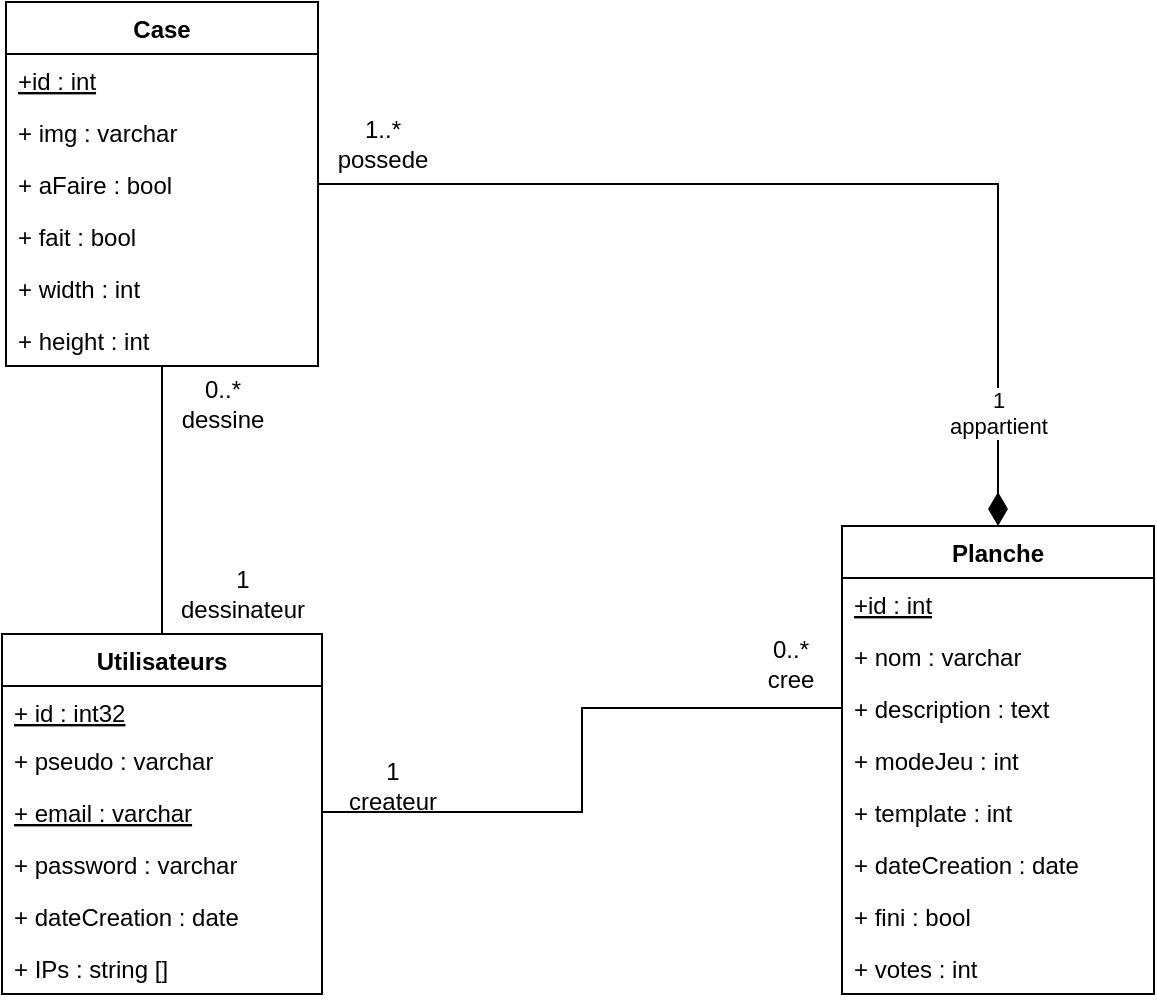 <mxfile version="12.9.9" type="device"><diagram id="f7CWoXbquaALy3-PymSP" name="Page-1"><mxGraphModel dx="1138" dy="1798" grid="1" gridSize="10" guides="1" tooltips="1" connect="1" arrows="1" fold="1" page="1" pageScale="1" pageWidth="827" pageHeight="1169" math="0" shadow="0"><root><mxCell id="0"/><mxCell id="1" parent="0"/><mxCell id="_M11spOdPWBFvZ2H_VfN-5" value="Utilisateurs" style="swimlane;fontStyle=1;align=center;verticalAlign=top;childLayout=stackLayout;horizontal=1;startSize=26;horizontalStack=0;resizeParent=1;resizeParentMax=0;resizeLast=0;collapsible=1;marginBottom=0;" vertex="1" parent="1"><mxGeometry x="20" y="160" width="160" height="180" as="geometry"/></mxCell><mxCell id="_M11spOdPWBFvZ2H_VfN-6" value="+ id : int32" style="text;strokeColor=none;fillColor=none;align=left;verticalAlign=top;spacingLeft=4;spacingRight=4;overflow=hidden;rotatable=0;points=[[0,0.5],[1,0.5]];portConstraint=eastwest;fontStyle=4" vertex="1" parent="_M11spOdPWBFvZ2H_VfN-5"><mxGeometry y="26" width="160" height="24" as="geometry"/></mxCell><mxCell id="_M11spOdPWBFvZ2H_VfN-9" value="+ pseudo : varchar" style="text;strokeColor=none;fillColor=none;align=left;verticalAlign=top;spacingLeft=4;spacingRight=4;overflow=hidden;rotatable=0;points=[[0,0.5],[1,0.5]];portConstraint=eastwest;" vertex="1" parent="_M11spOdPWBFvZ2H_VfN-5"><mxGeometry y="50" width="160" height="26" as="geometry"/></mxCell><mxCell id="_M11spOdPWBFvZ2H_VfN-11" value="+ email : varchar" style="text;strokeColor=none;fillColor=none;align=left;verticalAlign=top;spacingLeft=4;spacingRight=4;overflow=hidden;rotatable=0;points=[[0,0.5],[1,0.5]];portConstraint=eastwest;fontStyle=4" vertex="1" parent="_M11spOdPWBFvZ2H_VfN-5"><mxGeometry y="76" width="160" height="26" as="geometry"/></mxCell><mxCell id="_M11spOdPWBFvZ2H_VfN-46" value="+ password : varchar" style="text;strokeColor=none;fillColor=none;align=left;verticalAlign=top;spacingLeft=4;spacingRight=4;overflow=hidden;rotatable=0;points=[[0,0.5],[1,0.5]];portConstraint=eastwest;" vertex="1" parent="_M11spOdPWBFvZ2H_VfN-5"><mxGeometry y="102" width="160" height="26" as="geometry"/></mxCell><mxCell id="_M11spOdPWBFvZ2H_VfN-12" value="+ dateCreation : date" style="text;strokeColor=none;fillColor=none;align=left;verticalAlign=top;spacingLeft=4;spacingRight=4;overflow=hidden;rotatable=0;points=[[0,0.5],[1,0.5]];portConstraint=eastwest;" vertex="1" parent="_M11spOdPWBFvZ2H_VfN-5"><mxGeometry y="128" width="160" height="26" as="geometry"/></mxCell><mxCell id="_M11spOdPWBFvZ2H_VfN-10" value="+ IPs : string []" style="text;strokeColor=none;fillColor=none;align=left;verticalAlign=top;spacingLeft=4;spacingRight=4;overflow=hidden;rotatable=0;points=[[0,0.5],[1,0.5]];portConstraint=eastwest;" vertex="1" parent="_M11spOdPWBFvZ2H_VfN-5"><mxGeometry y="154" width="160" height="26" as="geometry"/></mxCell><mxCell id="_M11spOdPWBFvZ2H_VfN-32" style="edgeStyle=orthogonalEdgeStyle;rounded=0;orthogonalLoop=1;jettySize=auto;html=1;endArrow=none;endFill=0;" edge="1" parent="1" source="_M11spOdPWBFvZ2H_VfN-11" target="_M11spOdPWBFvZ2H_VfN-4"><mxGeometry relative="1" as="geometry"/></mxCell><mxCell id="_M11spOdPWBFvZ2H_VfN-33" value="&lt;div&gt;1&lt;/div&gt;&lt;div&gt;createur&lt;br&gt;&lt;/div&gt;" style="text;html=1;align=center;verticalAlign=middle;resizable=0;points=[];" vertex="1" connectable="0" parent="_M11spOdPWBFvZ2H_VfN-32"><mxGeometry x="-0.576" relative="1" as="geometry"><mxPoint x="-31.33" y="-13" as="offset"/></mxGeometry></mxCell><mxCell id="_M11spOdPWBFvZ2H_VfN-34" value="&lt;div&gt;0..*&lt;/div&gt;&lt;div&gt;cree&lt;br&gt;&lt;/div&gt;" style="text;html=1;align=center;verticalAlign=middle;resizable=0;points=[];autosize=1;" vertex="1" parent="1"><mxGeometry x="394" y="160" width="40" height="30" as="geometry"/></mxCell><mxCell id="_M11spOdPWBFvZ2H_VfN-38" style="edgeStyle=orthogonalEdgeStyle;rounded=0;orthogonalLoop=1;jettySize=auto;html=1;entryX=0.5;entryY=0;entryDx=0;entryDy=0;endArrow=none;endFill=0;" edge="1" parent="1" source="_M11spOdPWBFvZ2H_VfN-17" target="_M11spOdPWBFvZ2H_VfN-5"><mxGeometry relative="1" as="geometry"/></mxCell><mxCell id="_M11spOdPWBFvZ2H_VfN-37" value="&lt;div&gt;0..*&lt;/div&gt;&lt;div&gt;dessine&lt;br&gt;&lt;/div&gt;" style="text;html=1;align=center;verticalAlign=middle;resizable=0;points=[];autosize=1;" vertex="1" parent="1"><mxGeometry x="100" y="30" width="60" height="30" as="geometry"/></mxCell><mxCell id="_M11spOdPWBFvZ2H_VfN-41" value="&lt;div&gt;1&lt;/div&gt;&lt;div&gt;dessinateur&lt;br&gt;&lt;/div&gt;" style="text;html=1;align=center;verticalAlign=middle;resizable=0;points=[];" vertex="1" connectable="0" parent="1"><mxGeometry x="-0.576" relative="1" as="geometry"><mxPoint x="140" y="140" as="offset"/></mxGeometry></mxCell><mxCell id="_M11spOdPWBFvZ2H_VfN-44" value="&lt;div align=&quot;center&quot;&gt;1&lt;/div&gt;&lt;div align=&quot;center&quot;&gt;appartient&lt;/div&gt;" style="endArrow=none;html=1;endSize=12;startArrow=diamondThin;startSize=14;startFill=1;edgeStyle=orthogonalEdgeStyle;align=center;verticalAlign=bottom;exitX=0.5;exitY=0;exitDx=0;exitDy=0;endFill=0;rounded=0;" edge="1" parent="1" source="_M11spOdPWBFvZ2H_VfN-1" target="_M11spOdPWBFvZ2H_VfN-20"><mxGeometry x="-0.838" relative="1" as="geometry"><mxPoint x="460" y="130" as="sourcePoint"/><mxPoint x="620" y="130" as="targetPoint"/><mxPoint as="offset"/></mxGeometry></mxCell><mxCell id="_M11spOdPWBFvZ2H_VfN-45" value="&lt;div&gt;1..*&lt;/div&gt;&lt;div&gt;possede&lt;br&gt;&lt;/div&gt;" style="text;html=1;align=center;verticalAlign=middle;resizable=0;points=[];autosize=1;" vertex="1" parent="1"><mxGeometry x="180" y="-100" width="60" height="30" as="geometry"/></mxCell><mxCell id="_M11spOdPWBFvZ2H_VfN-17" value="Case" style="swimlane;fontStyle=1;childLayout=stackLayout;horizontal=1;startSize=26;fillColor=none;horizontalStack=0;resizeParent=1;resizeParentMax=0;resizeLast=0;collapsible=1;marginBottom=0;" vertex="1" parent="1"><mxGeometry x="22" y="-156" width="156" height="182" as="geometry"/></mxCell><mxCell id="_M11spOdPWBFvZ2H_VfN-18" value="+id : int" style="text;strokeColor=none;fillColor=none;align=left;verticalAlign=top;spacingLeft=4;spacingRight=4;overflow=hidden;rotatable=0;points=[[0,0.5],[1,0.5]];portConstraint=eastwest;fontStyle=4" vertex="1" parent="_M11spOdPWBFvZ2H_VfN-17"><mxGeometry y="26" width="156" height="26" as="geometry"/></mxCell><mxCell id="_M11spOdPWBFvZ2H_VfN-19" value="+ img : varchar" style="text;strokeColor=none;fillColor=none;align=left;verticalAlign=top;spacingLeft=4;spacingRight=4;overflow=hidden;rotatable=0;points=[[0,0.5],[1,0.5]];portConstraint=eastwest;" vertex="1" parent="_M11spOdPWBFvZ2H_VfN-17"><mxGeometry y="52" width="156" height="26" as="geometry"/></mxCell><mxCell id="_M11spOdPWBFvZ2H_VfN-20" value="+ aFaire : bool" style="text;strokeColor=none;fillColor=none;align=left;verticalAlign=top;spacingLeft=4;spacingRight=4;overflow=hidden;rotatable=0;points=[[0,0.5],[1,0.5]];portConstraint=eastwest;" vertex="1" parent="_M11spOdPWBFvZ2H_VfN-17"><mxGeometry y="78" width="156" height="26" as="geometry"/></mxCell><mxCell id="_M11spOdPWBFvZ2H_VfN-21" value="+ fait : bool" style="text;strokeColor=none;fillColor=none;align=left;verticalAlign=top;spacingLeft=4;spacingRight=4;overflow=hidden;rotatable=0;points=[[0,0.5],[1,0.5]];portConstraint=eastwest;" vertex="1" parent="_M11spOdPWBFvZ2H_VfN-17"><mxGeometry y="104" width="156" height="26" as="geometry"/></mxCell><mxCell id="_M11spOdPWBFvZ2H_VfN-22" value="+ width : int" style="text;strokeColor=none;fillColor=none;align=left;verticalAlign=top;spacingLeft=4;spacingRight=4;overflow=hidden;rotatable=0;points=[[0,0.5],[1,0.5]];portConstraint=eastwest;" vertex="1" parent="_M11spOdPWBFvZ2H_VfN-17"><mxGeometry y="130" width="156" height="26" as="geometry"/></mxCell><mxCell id="_M11spOdPWBFvZ2H_VfN-23" value="+ height : int" style="text;strokeColor=none;fillColor=none;align=left;verticalAlign=top;spacingLeft=4;spacingRight=4;overflow=hidden;rotatable=0;points=[[0,0.5],[1,0.5]];portConstraint=eastwest;" vertex="1" parent="_M11spOdPWBFvZ2H_VfN-17"><mxGeometry y="156" width="156" height="26" as="geometry"/></mxCell><mxCell id="_M11spOdPWBFvZ2H_VfN-1" value="Planche" style="swimlane;fontStyle=1;childLayout=stackLayout;horizontal=1;startSize=26;fillColor=none;horizontalStack=0;resizeParent=1;resizeParentMax=0;resizeLast=0;collapsible=1;marginBottom=0;" vertex="1" parent="1"><mxGeometry x="440" y="106" width="156" height="234" as="geometry"/></mxCell><mxCell id="_M11spOdPWBFvZ2H_VfN-2" value="+id : int" style="text;strokeColor=none;fillColor=none;align=left;verticalAlign=top;spacingLeft=4;spacingRight=4;overflow=hidden;rotatable=0;points=[[0,0.5],[1,0.5]];portConstraint=eastwest;fontStyle=4" vertex="1" parent="_M11spOdPWBFvZ2H_VfN-1"><mxGeometry y="26" width="156" height="26" as="geometry"/></mxCell><mxCell id="_M11spOdPWBFvZ2H_VfN-3" value="+ nom : varchar" style="text;strokeColor=none;fillColor=none;align=left;verticalAlign=top;spacingLeft=4;spacingRight=4;overflow=hidden;rotatable=0;points=[[0,0.5],[1,0.5]];portConstraint=eastwest;" vertex="1" parent="_M11spOdPWBFvZ2H_VfN-1"><mxGeometry y="52" width="156" height="26" as="geometry"/></mxCell><mxCell id="_M11spOdPWBFvZ2H_VfN-4" value="+ description : text" style="text;strokeColor=none;fillColor=none;align=left;verticalAlign=top;spacingLeft=4;spacingRight=4;overflow=hidden;rotatable=0;points=[[0,0.5],[1,0.5]];portConstraint=eastwest;" vertex="1" parent="_M11spOdPWBFvZ2H_VfN-1"><mxGeometry y="78" width="156" height="26" as="geometry"/></mxCell><mxCell id="_M11spOdPWBFvZ2H_VfN-14" value="+ modeJeu : int" style="text;strokeColor=none;fillColor=none;align=left;verticalAlign=top;spacingLeft=4;spacingRight=4;overflow=hidden;rotatable=0;points=[[0,0.5],[1,0.5]];portConstraint=eastwest;" vertex="1" parent="_M11spOdPWBFvZ2H_VfN-1"><mxGeometry y="104" width="156" height="26" as="geometry"/></mxCell><mxCell id="_M11spOdPWBFvZ2H_VfN-31" value="+ template : int" style="text;strokeColor=none;fillColor=none;align=left;verticalAlign=top;spacingLeft=4;spacingRight=4;overflow=hidden;rotatable=0;points=[[0,0.5],[1,0.5]];portConstraint=eastwest;" vertex="1" parent="_M11spOdPWBFvZ2H_VfN-1"><mxGeometry y="130" width="156" height="26" as="geometry"/></mxCell><mxCell id="_M11spOdPWBFvZ2H_VfN-15" value="+ dateCreation : date" style="text;strokeColor=none;fillColor=none;align=left;verticalAlign=top;spacingLeft=4;spacingRight=4;overflow=hidden;rotatable=0;points=[[0,0.5],[1,0.5]];portConstraint=eastwest;" vertex="1" parent="_M11spOdPWBFvZ2H_VfN-1"><mxGeometry y="156" width="156" height="26" as="geometry"/></mxCell><mxCell id="_M11spOdPWBFvZ2H_VfN-16" value="+ fini : bool" style="text;strokeColor=none;fillColor=none;align=left;verticalAlign=top;spacingLeft=4;spacingRight=4;overflow=hidden;rotatable=0;points=[[0,0.5],[1,0.5]];portConstraint=eastwest;" vertex="1" parent="_M11spOdPWBFvZ2H_VfN-1"><mxGeometry y="182" width="156" height="26" as="geometry"/></mxCell><mxCell id="_M11spOdPWBFvZ2H_VfN-50" value="+ votes : int" style="text;strokeColor=none;fillColor=none;align=left;verticalAlign=top;spacingLeft=4;spacingRight=4;overflow=hidden;rotatable=0;points=[[0,0.5],[1,0.5]];portConstraint=eastwest;" vertex="1" parent="_M11spOdPWBFvZ2H_VfN-1"><mxGeometry y="208" width="156" height="26" as="geometry"/></mxCell></root></mxGraphModel></diagram></mxfile>